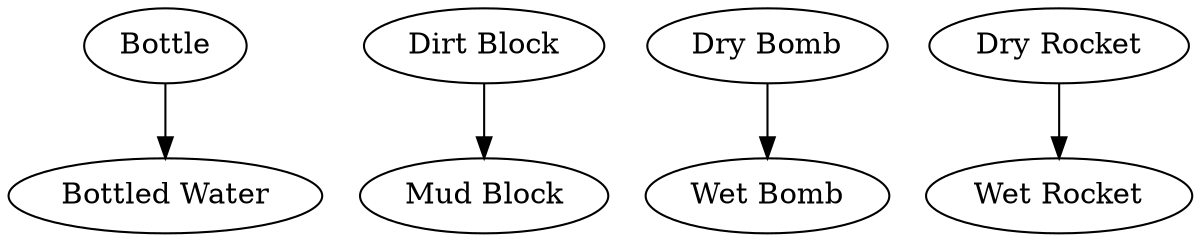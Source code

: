 digraph G {
  "Bottle" -> "Bottled Water" [color="black"];
  "Dirt Block" -> "Mud Block" [color="black"];
  "Dry Bomb" -> "Wet Bomb" [color="black"];
  "Dry Rocket" -> "Wet Rocket" [color="black"];
}
